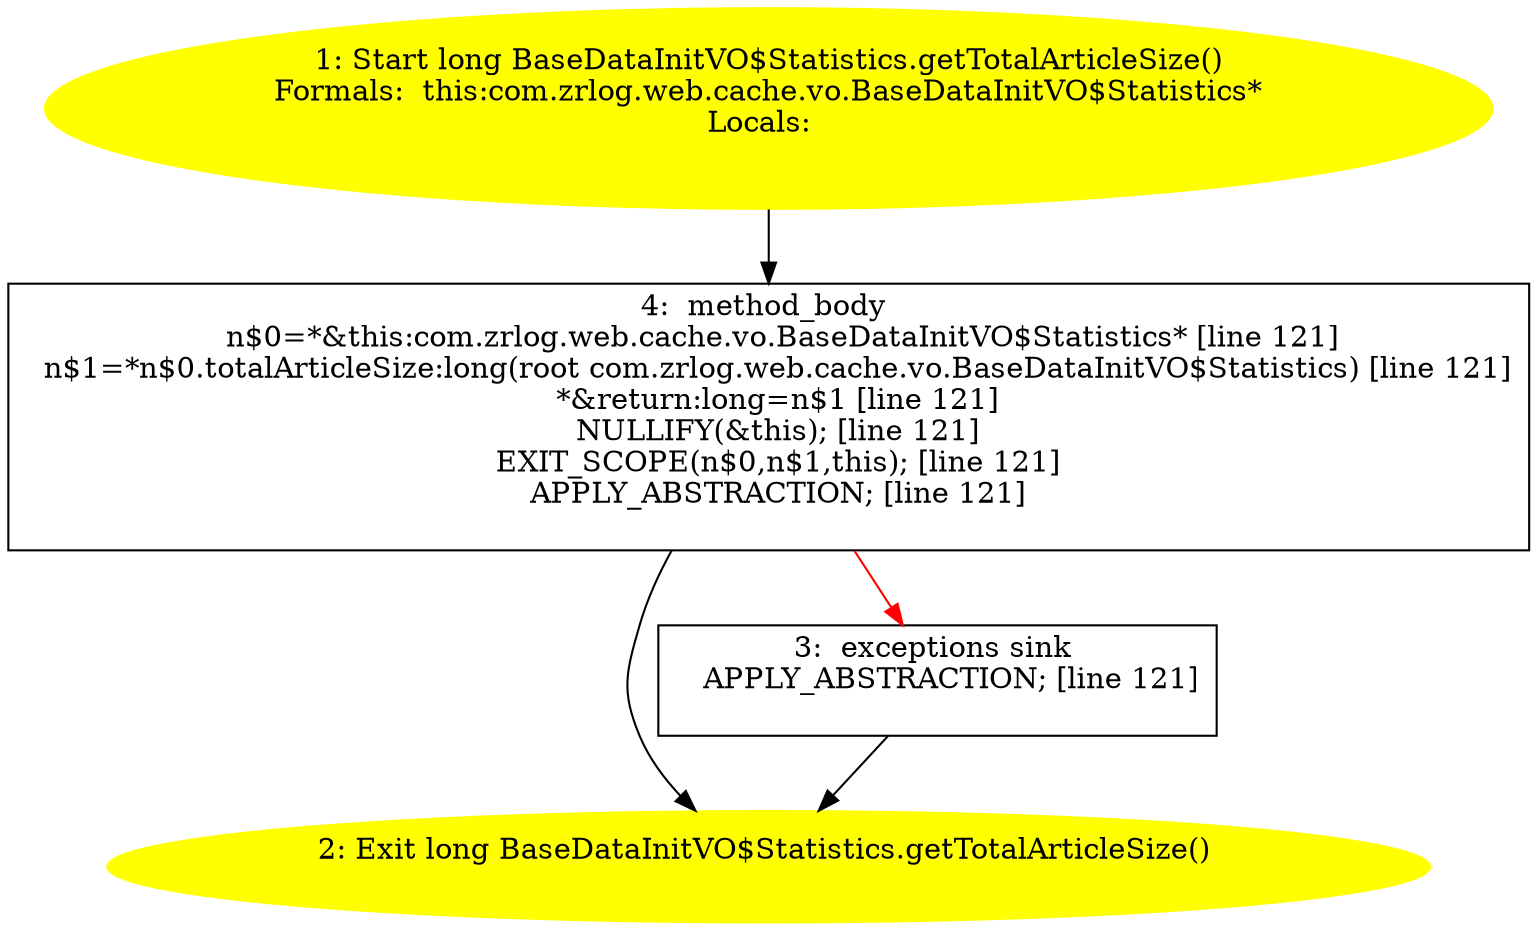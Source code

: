/* @generated */
digraph cfg {
"com.zrlog.web.cache.vo.BaseDataInitVO$Statistics.getTotalArticleSize():long.af56972094e2cdb020942cc007fd54db_1" [label="1: Start long BaseDataInitVO$Statistics.getTotalArticleSize()\nFormals:  this:com.zrlog.web.cache.vo.BaseDataInitVO$Statistics*\nLocals:  \n  " color=yellow style=filled]
	

	 "com.zrlog.web.cache.vo.BaseDataInitVO$Statistics.getTotalArticleSize():long.af56972094e2cdb020942cc007fd54db_1" -> "com.zrlog.web.cache.vo.BaseDataInitVO$Statistics.getTotalArticleSize():long.af56972094e2cdb020942cc007fd54db_4" ;
"com.zrlog.web.cache.vo.BaseDataInitVO$Statistics.getTotalArticleSize():long.af56972094e2cdb020942cc007fd54db_2" [label="2: Exit long BaseDataInitVO$Statistics.getTotalArticleSize() \n  " color=yellow style=filled]
	

"com.zrlog.web.cache.vo.BaseDataInitVO$Statistics.getTotalArticleSize():long.af56972094e2cdb020942cc007fd54db_3" [label="3:  exceptions sink \n   APPLY_ABSTRACTION; [line 121]\n " shape="box"]
	

	 "com.zrlog.web.cache.vo.BaseDataInitVO$Statistics.getTotalArticleSize():long.af56972094e2cdb020942cc007fd54db_3" -> "com.zrlog.web.cache.vo.BaseDataInitVO$Statistics.getTotalArticleSize():long.af56972094e2cdb020942cc007fd54db_2" ;
"com.zrlog.web.cache.vo.BaseDataInitVO$Statistics.getTotalArticleSize():long.af56972094e2cdb020942cc007fd54db_4" [label="4:  method_body \n   n$0=*&this:com.zrlog.web.cache.vo.BaseDataInitVO$Statistics* [line 121]\n  n$1=*n$0.totalArticleSize:long(root com.zrlog.web.cache.vo.BaseDataInitVO$Statistics) [line 121]\n  *&return:long=n$1 [line 121]\n  NULLIFY(&this); [line 121]\n  EXIT_SCOPE(n$0,n$1,this); [line 121]\n  APPLY_ABSTRACTION; [line 121]\n " shape="box"]
	

	 "com.zrlog.web.cache.vo.BaseDataInitVO$Statistics.getTotalArticleSize():long.af56972094e2cdb020942cc007fd54db_4" -> "com.zrlog.web.cache.vo.BaseDataInitVO$Statistics.getTotalArticleSize():long.af56972094e2cdb020942cc007fd54db_2" ;
	 "com.zrlog.web.cache.vo.BaseDataInitVO$Statistics.getTotalArticleSize():long.af56972094e2cdb020942cc007fd54db_4" -> "com.zrlog.web.cache.vo.BaseDataInitVO$Statistics.getTotalArticleSize():long.af56972094e2cdb020942cc007fd54db_3" [color="red" ];
}
